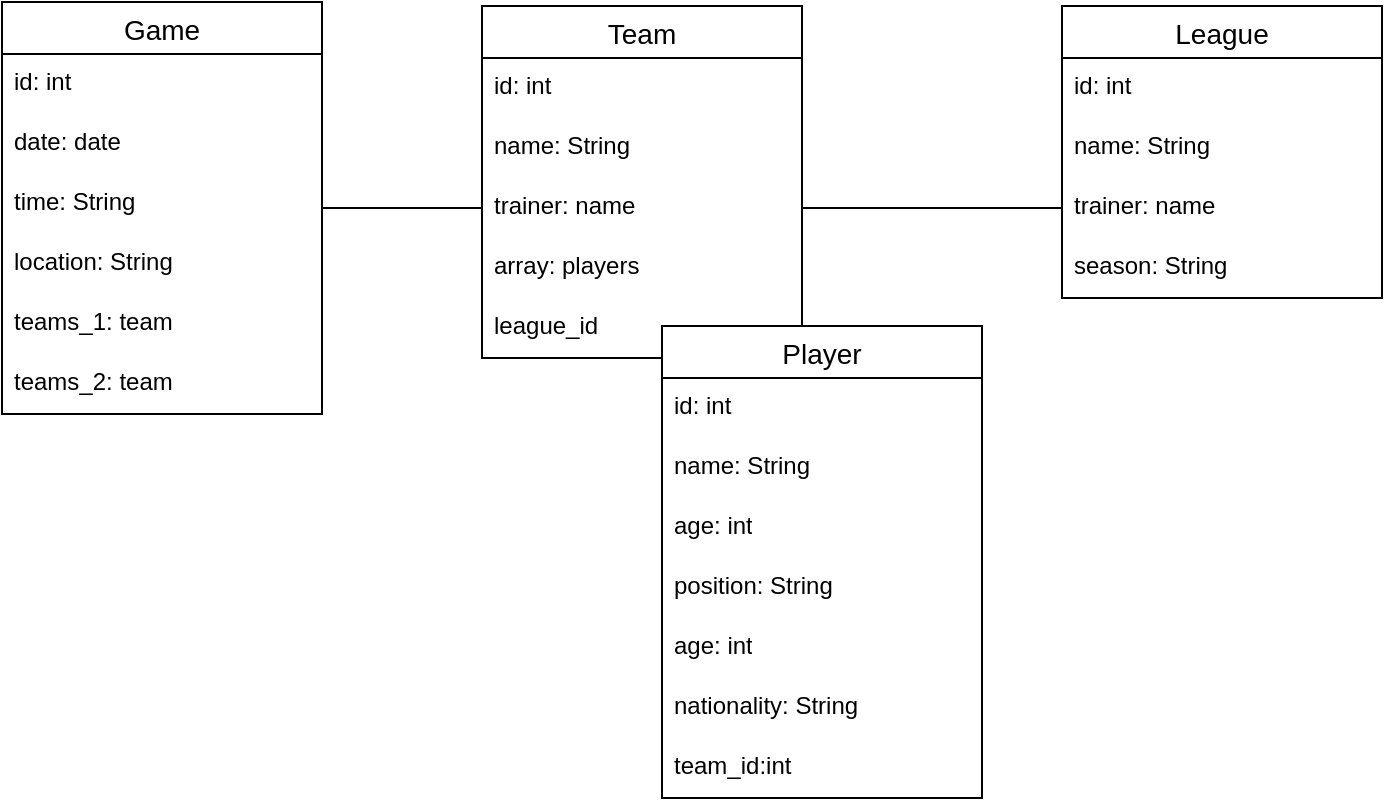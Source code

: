 <mxfile version="26.0.16">
  <diagram name="Page-1" id="D4RATEaN-99Pl5H5anBQ">
    <mxGraphModel dx="840" dy="1252" grid="1" gridSize="10" guides="1" tooltips="1" connect="1" arrows="1" fold="1" page="1" pageScale="1" pageWidth="827" pageHeight="1169" math="0" shadow="0">
      <root>
        <mxCell id="0" />
        <mxCell id="1" parent="0" />
        <mxCell id="x_yiuZR6OhaGh-zKmhOV-38" value="Game" style="swimlane;fontStyle=0;childLayout=stackLayout;horizontal=1;startSize=26;horizontalStack=0;resizeParent=1;resizeParentMax=0;resizeLast=0;collapsible=1;marginBottom=0;align=center;fontSize=14;" parent="1" vertex="1">
          <mxGeometry x="69" y="320" width="160" height="206" as="geometry" />
        </mxCell>
        <mxCell id="x_yiuZR6OhaGh-zKmhOV-39" value="id: int" style="text;strokeColor=none;fillColor=none;spacingLeft=4;spacingRight=4;overflow=hidden;rotatable=0;points=[[0,0.5],[1,0.5]];portConstraint=eastwest;fontSize=12;whiteSpace=wrap;html=1;" parent="x_yiuZR6OhaGh-zKmhOV-38" vertex="1">
          <mxGeometry y="26" width="160" height="30" as="geometry" />
        </mxCell>
        <mxCell id="x_yiuZR6OhaGh-zKmhOV-40" value="date: date" style="text;strokeColor=none;fillColor=none;spacingLeft=4;spacingRight=4;overflow=hidden;rotatable=0;points=[[0,0.5],[1,0.5]];portConstraint=eastwest;fontSize=12;whiteSpace=wrap;html=1;" parent="x_yiuZR6OhaGh-zKmhOV-38" vertex="1">
          <mxGeometry y="56" width="160" height="30" as="geometry" />
        </mxCell>
        <mxCell id="x_yiuZR6OhaGh-zKmhOV-48" value="time: String" style="text;strokeColor=none;fillColor=none;spacingLeft=4;spacingRight=4;overflow=hidden;rotatable=0;points=[[0,0.5],[1,0.5]];portConstraint=eastwest;fontSize=12;whiteSpace=wrap;html=1;" parent="x_yiuZR6OhaGh-zKmhOV-38" vertex="1">
          <mxGeometry y="86" width="160" height="30" as="geometry" />
        </mxCell>
        <mxCell id="x_yiuZR6OhaGh-zKmhOV-49" value="location: String" style="text;strokeColor=none;fillColor=none;spacingLeft=4;spacingRight=4;overflow=hidden;rotatable=0;points=[[0,0.5],[1,0.5]];portConstraint=eastwest;fontSize=12;whiteSpace=wrap;html=1;" parent="x_yiuZR6OhaGh-zKmhOV-38" vertex="1">
          <mxGeometry y="116" width="160" height="30" as="geometry" />
        </mxCell>
        <mxCell id="x_yiuZR6OhaGh-zKmhOV-50" value="teams_1: team" style="text;strokeColor=none;fillColor=none;spacingLeft=4;spacingRight=4;overflow=hidden;rotatable=0;points=[[0,0.5],[1,0.5]];portConstraint=eastwest;fontSize=12;whiteSpace=wrap;html=1;" parent="x_yiuZR6OhaGh-zKmhOV-38" vertex="1">
          <mxGeometry y="146" width="160" height="30" as="geometry" />
        </mxCell>
        <mxCell id="zgb1cJbA-16C_0Kp3AiP-15" value="teams_2: team" style="text;strokeColor=none;fillColor=none;spacingLeft=4;spacingRight=4;overflow=hidden;rotatable=0;points=[[0,0.5],[1,0.5]];portConstraint=eastwest;fontSize=12;whiteSpace=wrap;html=1;" vertex="1" parent="x_yiuZR6OhaGh-zKmhOV-38">
          <mxGeometry y="176" width="160" height="30" as="geometry" />
        </mxCell>
        <mxCell id="x_yiuZR6OhaGh-zKmhOV-57" value="League" style="swimlane;fontStyle=0;childLayout=stackLayout;horizontal=1;startSize=26;horizontalStack=0;resizeParent=1;resizeParentMax=0;resizeLast=0;collapsible=1;marginBottom=0;align=center;fontSize=14;" parent="1" vertex="1">
          <mxGeometry x="599" y="322" width="160" height="146" as="geometry" />
        </mxCell>
        <mxCell id="x_yiuZR6OhaGh-zKmhOV-58" value="id: int" style="text;strokeColor=none;fillColor=none;spacingLeft=4;spacingRight=4;overflow=hidden;rotatable=0;points=[[0,0.5],[1,0.5]];portConstraint=eastwest;fontSize=12;whiteSpace=wrap;html=1;" parent="x_yiuZR6OhaGh-zKmhOV-57" vertex="1">
          <mxGeometry y="26" width="160" height="30" as="geometry" />
        </mxCell>
        <mxCell id="x_yiuZR6OhaGh-zKmhOV-59" value="name: String" style="text;strokeColor=none;fillColor=none;spacingLeft=4;spacingRight=4;overflow=hidden;rotatable=0;points=[[0,0.5],[1,0.5]];portConstraint=eastwest;fontSize=12;whiteSpace=wrap;html=1;" parent="x_yiuZR6OhaGh-zKmhOV-57" vertex="1">
          <mxGeometry y="56" width="160" height="30" as="geometry" />
        </mxCell>
        <mxCell id="x_yiuZR6OhaGh-zKmhOV-60" value="trainer: name" style="text;strokeColor=none;fillColor=none;spacingLeft=4;spacingRight=4;overflow=hidden;rotatable=0;points=[[0,0.5],[1,0.5]];portConstraint=eastwest;fontSize=12;whiteSpace=wrap;html=1;" parent="x_yiuZR6OhaGh-zKmhOV-57" vertex="1">
          <mxGeometry y="86" width="160" height="30" as="geometry" />
        </mxCell>
        <mxCell id="x_yiuZR6OhaGh-zKmhOV-62" value="season: String" style="text;strokeColor=none;fillColor=none;spacingLeft=4;spacingRight=4;overflow=hidden;rotatable=0;points=[[0,0.5],[1,0.5]];portConstraint=eastwest;fontSize=12;whiteSpace=wrap;html=1;" parent="x_yiuZR6OhaGh-zKmhOV-57" vertex="1">
          <mxGeometry y="116" width="160" height="30" as="geometry" />
        </mxCell>
        <mxCell id="x_yiuZR6OhaGh-zKmhOV-51" value="Team" style="swimlane;fontStyle=0;childLayout=stackLayout;horizontal=1;startSize=26;horizontalStack=0;resizeParent=1;resizeParentMax=0;resizeLast=0;collapsible=1;marginBottom=0;align=center;fontSize=14;" parent="1" vertex="1">
          <mxGeometry x="309" y="322" width="160" height="176" as="geometry" />
        </mxCell>
        <mxCell id="x_yiuZR6OhaGh-zKmhOV-52" value="id: int" style="text;strokeColor=none;fillColor=none;spacingLeft=4;spacingRight=4;overflow=hidden;rotatable=0;points=[[0,0.5],[1,0.5]];portConstraint=eastwest;fontSize=12;whiteSpace=wrap;html=1;" parent="x_yiuZR6OhaGh-zKmhOV-51" vertex="1">
          <mxGeometry y="26" width="160" height="30" as="geometry" />
        </mxCell>
        <mxCell id="x_yiuZR6OhaGh-zKmhOV-53" value="name: String" style="text;strokeColor=none;fillColor=none;spacingLeft=4;spacingRight=4;overflow=hidden;rotatable=0;points=[[0,0.5],[1,0.5]];portConstraint=eastwest;fontSize=12;whiteSpace=wrap;html=1;" parent="x_yiuZR6OhaGh-zKmhOV-51" vertex="1">
          <mxGeometry y="56" width="160" height="30" as="geometry" />
        </mxCell>
        <mxCell id="x_yiuZR6OhaGh-zKmhOV-55" value="trainer: name" style="text;strokeColor=none;fillColor=none;spacingLeft=4;spacingRight=4;overflow=hidden;rotatable=0;points=[[0,0.5],[1,0.5]];portConstraint=eastwest;fontSize=12;whiteSpace=wrap;html=1;" parent="x_yiuZR6OhaGh-zKmhOV-51" vertex="1">
          <mxGeometry y="86" width="160" height="30" as="geometry" />
        </mxCell>
        <mxCell id="zgb1cJbA-16C_0Kp3AiP-12" value="array: players" style="text;strokeColor=none;fillColor=none;spacingLeft=4;spacingRight=4;overflow=hidden;rotatable=0;points=[[0,0.5],[1,0.5]];portConstraint=eastwest;fontSize=12;whiteSpace=wrap;html=1;" vertex="1" parent="x_yiuZR6OhaGh-zKmhOV-51">
          <mxGeometry y="116" width="160" height="30" as="geometry" />
        </mxCell>
        <mxCell id="x_yiuZR6OhaGh-zKmhOV-56" value="league_id" style="text;strokeColor=none;fillColor=none;spacingLeft=4;spacingRight=4;overflow=hidden;rotatable=0;points=[[0,0.5],[1,0.5]];portConstraint=eastwest;fontSize=12;whiteSpace=wrap;html=1;" parent="x_yiuZR6OhaGh-zKmhOV-51" vertex="1">
          <mxGeometry y="146" width="160" height="30" as="geometry" />
        </mxCell>
        <mxCell id="zgb1cJbA-16C_0Kp3AiP-9" value="" style="endArrow=none;html=1;rounded=0;entryX=0;entryY=0.5;entryDx=0;entryDy=0;exitX=1;exitY=0.5;exitDx=0;exitDy=0;" edge="1" parent="1" source="x_yiuZR6OhaGh-zKmhOV-55" target="x_yiuZR6OhaGh-zKmhOV-60">
          <mxGeometry width="50" height="50" relative="1" as="geometry">
            <mxPoint x="229" y="692" as="sourcePoint" />
            <mxPoint x="279" y="642" as="targetPoint" />
          </mxGeometry>
        </mxCell>
        <mxCell id="x_yiuZR6OhaGh-zKmhOV-34" value="Player" style="swimlane;fontStyle=0;childLayout=stackLayout;horizontal=1;startSize=26;horizontalStack=0;resizeParent=1;resizeParentMax=0;resizeLast=0;collapsible=1;marginBottom=0;align=center;fontSize=14;" parent="1" vertex="1">
          <mxGeometry x="399" y="482" width="160" height="236" as="geometry" />
        </mxCell>
        <mxCell id="x_yiuZR6OhaGh-zKmhOV-35" value="id: int" style="text;strokeColor=none;fillColor=none;spacingLeft=4;spacingRight=4;overflow=hidden;rotatable=0;points=[[0,0.5],[1,0.5]];portConstraint=eastwest;fontSize=12;whiteSpace=wrap;html=1;" parent="x_yiuZR6OhaGh-zKmhOV-34" vertex="1">
          <mxGeometry y="26" width="160" height="30" as="geometry" />
        </mxCell>
        <mxCell id="x_yiuZR6OhaGh-zKmhOV-36" value="name: String" style="text;strokeColor=none;fillColor=none;spacingLeft=4;spacingRight=4;overflow=hidden;rotatable=0;points=[[0,0.5],[1,0.5]];portConstraint=eastwest;fontSize=12;whiteSpace=wrap;html=1;" parent="x_yiuZR6OhaGh-zKmhOV-34" vertex="1">
          <mxGeometry y="56" width="160" height="30" as="geometry" />
        </mxCell>
        <mxCell id="x_yiuZR6OhaGh-zKmhOV-37" value="age: int" style="text;strokeColor=none;fillColor=none;spacingLeft=4;spacingRight=4;overflow=hidden;rotatable=0;points=[[0,0.5],[1,0.5]];portConstraint=eastwest;fontSize=12;whiteSpace=wrap;html=1;" parent="x_yiuZR6OhaGh-zKmhOV-34" vertex="1">
          <mxGeometry y="86" width="160" height="30" as="geometry" />
        </mxCell>
        <mxCell id="x_yiuZR6OhaGh-zKmhOV-42" value="position: String" style="text;strokeColor=none;fillColor=none;spacingLeft=4;spacingRight=4;overflow=hidden;rotatable=0;points=[[0,0.5],[1,0.5]];portConstraint=eastwest;fontSize=12;whiteSpace=wrap;html=1;" parent="x_yiuZR6OhaGh-zKmhOV-34" vertex="1">
          <mxGeometry y="116" width="160" height="30" as="geometry" />
        </mxCell>
        <mxCell id="x_yiuZR6OhaGh-zKmhOV-43" value="age: int" style="text;strokeColor=none;fillColor=none;spacingLeft=4;spacingRight=4;overflow=hidden;rotatable=0;points=[[0,0.5],[1,0.5]];portConstraint=eastwest;fontSize=12;whiteSpace=wrap;html=1;" parent="x_yiuZR6OhaGh-zKmhOV-34" vertex="1">
          <mxGeometry y="146" width="160" height="30" as="geometry" />
        </mxCell>
        <mxCell id="x_yiuZR6OhaGh-zKmhOV-44" value="nationality: String" style="text;strokeColor=none;fillColor=none;spacingLeft=4;spacingRight=4;overflow=hidden;rotatable=0;points=[[0,0.5],[1,0.5]];portConstraint=eastwest;fontSize=12;whiteSpace=wrap;html=1;" parent="x_yiuZR6OhaGh-zKmhOV-34" vertex="1">
          <mxGeometry y="176" width="160" height="30" as="geometry" />
        </mxCell>
        <mxCell id="x_yiuZR6OhaGh-zKmhOV-45" value="team_id:int" style="text;strokeColor=none;fillColor=none;spacingLeft=4;spacingRight=4;overflow=hidden;rotatable=0;points=[[0,0.5],[1,0.5]];portConstraint=eastwest;fontSize=12;whiteSpace=wrap;html=1;" parent="x_yiuZR6OhaGh-zKmhOV-34" vertex="1">
          <mxGeometry y="206" width="160" height="30" as="geometry" />
        </mxCell>
        <mxCell id="zgb1cJbA-16C_0Kp3AiP-18" value="" style="endArrow=none;html=1;rounded=0;exitX=1;exitY=0.5;exitDx=0;exitDy=0;entryX=0;entryY=0.5;entryDx=0;entryDy=0;" edge="1" parent="1" source="x_yiuZR6OhaGh-zKmhOV-38" target="x_yiuZR6OhaGh-zKmhOV-55">
          <mxGeometry width="50" height="50" relative="1" as="geometry">
            <mxPoint x="359" y="582" as="sourcePoint" />
            <mxPoint x="409" y="532" as="targetPoint" />
          </mxGeometry>
        </mxCell>
      </root>
    </mxGraphModel>
  </diagram>
</mxfile>
